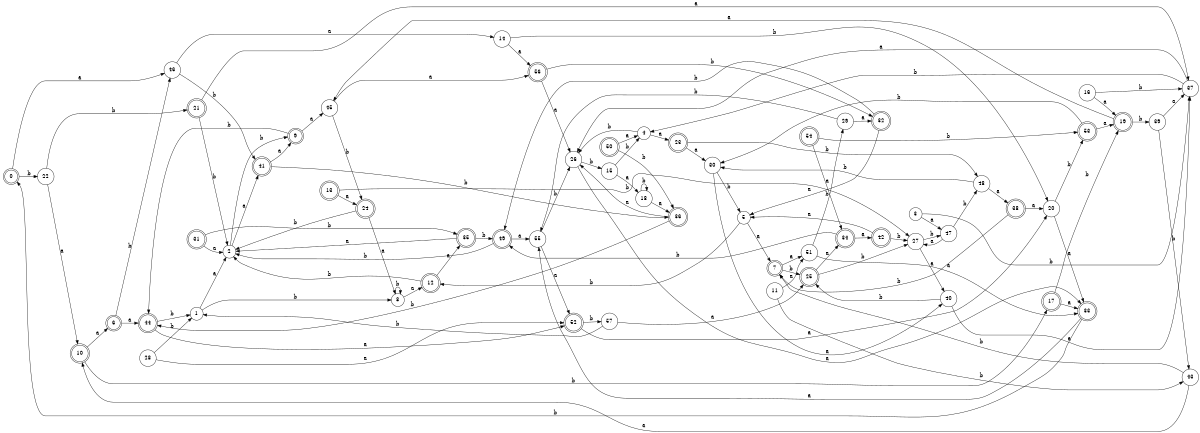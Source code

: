digraph n47_9 {
__start0 [label="" shape="none"];

rankdir=LR;
size="8,5";

s0 [style="rounded,filled", color="black", fillcolor="white" shape="doublecircle", label="0"];
s1 [style="filled", color="black", fillcolor="white" shape="circle", label="1"];
s2 [style="filled", color="black", fillcolor="white" shape="circle", label="2"];
s3 [style="filled", color="black", fillcolor="white" shape="circle", label="3"];
s4 [style="filled", color="black", fillcolor="white" shape="circle", label="4"];
s5 [style="filled", color="black", fillcolor="white" shape="circle", label="5"];
s6 [style="rounded,filled", color="black", fillcolor="white" shape="doublecircle", label="6"];
s7 [style="rounded,filled", color="black", fillcolor="white" shape="doublecircle", label="7"];
s8 [style="filled", color="black", fillcolor="white" shape="circle", label="8"];
s9 [style="rounded,filled", color="black", fillcolor="white" shape="doublecircle", label="9"];
s10 [style="rounded,filled", color="black", fillcolor="white" shape="doublecircle", label="10"];
s11 [style="filled", color="black", fillcolor="white" shape="circle", label="11"];
s12 [style="rounded,filled", color="black", fillcolor="white" shape="doublecircle", label="12"];
s13 [style="rounded,filled", color="black", fillcolor="white" shape="doublecircle", label="13"];
s14 [style="filled", color="black", fillcolor="white" shape="circle", label="14"];
s15 [style="filled", color="black", fillcolor="white" shape="circle", label="15"];
s16 [style="filled", color="black", fillcolor="white" shape="circle", label="16"];
s17 [style="rounded,filled", color="black", fillcolor="white" shape="doublecircle", label="17"];
s18 [style="filled", color="black", fillcolor="white" shape="circle", label="18"];
s19 [style="rounded,filled", color="black", fillcolor="white" shape="doublecircle", label="19"];
s20 [style="filled", color="black", fillcolor="white" shape="circle", label="20"];
s21 [style="rounded,filled", color="black", fillcolor="white" shape="doublecircle", label="21"];
s22 [style="filled", color="black", fillcolor="white" shape="circle", label="22"];
s23 [style="rounded,filled", color="black", fillcolor="white" shape="doublecircle", label="23"];
s24 [style="rounded,filled", color="black", fillcolor="white" shape="doublecircle", label="24"];
s25 [style="rounded,filled", color="black", fillcolor="white" shape="doublecircle", label="25"];
s26 [style="filled", color="black", fillcolor="white" shape="circle", label="26"];
s27 [style="filled", color="black", fillcolor="white" shape="circle", label="27"];
s28 [style="filled", color="black", fillcolor="white" shape="circle", label="28"];
s29 [style="filled", color="black", fillcolor="white" shape="circle", label="29"];
s30 [style="filled", color="black", fillcolor="white" shape="circle", label="30"];
s31 [style="rounded,filled", color="black", fillcolor="white" shape="doublecircle", label="31"];
s32 [style="rounded,filled", color="black", fillcolor="white" shape="doublecircle", label="32"];
s33 [style="rounded,filled", color="black", fillcolor="white" shape="doublecircle", label="33"];
s34 [style="rounded,filled", color="black", fillcolor="white" shape="doublecircle", label="34"];
s35 [style="rounded,filled", color="black", fillcolor="white" shape="doublecircle", label="35"];
s36 [style="rounded,filled", color="black", fillcolor="white" shape="doublecircle", label="36"];
s37 [style="filled", color="black", fillcolor="white" shape="circle", label="37"];
s38 [style="rounded,filled", color="black", fillcolor="white" shape="doublecircle", label="38"];
s39 [style="filled", color="black", fillcolor="white" shape="circle", label="39"];
s40 [style="filled", color="black", fillcolor="white" shape="circle", label="40"];
s41 [style="rounded,filled", color="black", fillcolor="white" shape="doublecircle", label="41"];
s42 [style="rounded,filled", color="black", fillcolor="white" shape="doublecircle", label="42"];
s43 [style="filled", color="black", fillcolor="white" shape="circle", label="43"];
s44 [style="rounded,filled", color="black", fillcolor="white" shape="doublecircle", label="44"];
s45 [style="filled", color="black", fillcolor="white" shape="circle", label="45"];
s46 [style="filled", color="black", fillcolor="white" shape="circle", label="46"];
s47 [style="filled", color="black", fillcolor="white" shape="circle", label="47"];
s48 [style="filled", color="black", fillcolor="white" shape="circle", label="48"];
s49 [style="rounded,filled", color="black", fillcolor="white" shape="doublecircle", label="49"];
s50 [style="rounded,filled", color="black", fillcolor="white" shape="doublecircle", label="50"];
s51 [style="filled", color="black", fillcolor="white" shape="circle", label="51"];
s52 [style="rounded,filled", color="black", fillcolor="white" shape="doublecircle", label="52"];
s53 [style="rounded,filled", color="black", fillcolor="white" shape="doublecircle", label="53"];
s54 [style="rounded,filled", color="black", fillcolor="white" shape="doublecircle", label="54"];
s55 [style="filled", color="black", fillcolor="white" shape="circle", label="55"];
s56 [style="rounded,filled", color="black", fillcolor="white" shape="doublecircle", label="56"];
s57 [style="filled", color="black", fillcolor="white" shape="circle", label="57"];
s0 -> s46 [label="a"];
s0 -> s22 [label="b"];
s1 -> s2 [label="a"];
s1 -> s8 [label="b"];
s2 -> s41 [label="a"];
s2 -> s9 [label="b"];
s3 -> s47 [label="a"];
s3 -> s37 [label="b"];
s4 -> s23 [label="a"];
s4 -> s26 [label="b"];
s5 -> s7 [label="a"];
s5 -> s12 [label="b"];
s6 -> s44 [label="a"];
s6 -> s46 [label="b"];
s7 -> s51 [label="a"];
s7 -> s25 [label="b"];
s8 -> s12 [label="a"];
s8 -> s8 [label="b"];
s9 -> s45 [label="a"];
s9 -> s44 [label="b"];
s10 -> s6 [label="a"];
s10 -> s17 [label="b"];
s11 -> s51 [label="a"];
s11 -> s43 [label="b"];
s12 -> s35 [label="a"];
s12 -> s2 [label="b"];
s13 -> s24 [label="a"];
s13 -> s27 [label="b"];
s14 -> s56 [label="a"];
s14 -> s20 [label="b"];
s15 -> s18 [label="a"];
s15 -> s4 [label="b"];
s16 -> s19 [label="a"];
s16 -> s37 [label="b"];
s17 -> s33 [label="a"];
s17 -> s19 [label="b"];
s18 -> s36 [label="a"];
s18 -> s18 [label="b"];
s19 -> s45 [label="a"];
s19 -> s39 [label="b"];
s20 -> s33 [label="a"];
s20 -> s53 [label="b"];
s21 -> s37 [label="a"];
s21 -> s2 [label="b"];
s22 -> s10 [label="a"];
s22 -> s21 [label="b"];
s23 -> s30 [label="a"];
s23 -> s48 [label="b"];
s24 -> s8 [label="a"];
s24 -> s2 [label="b"];
s25 -> s34 [label="a"];
s25 -> s27 [label="b"];
s26 -> s33 [label="a"];
s26 -> s15 [label="b"];
s27 -> s40 [label="a"];
s27 -> s47 [label="b"];
s28 -> s52 [label="a"];
s28 -> s1 [label="b"];
s29 -> s32 [label="a"];
s29 -> s55 [label="b"];
s30 -> s40 [label="a"];
s30 -> s5 [label="b"];
s31 -> s2 [label="a"];
s31 -> s35 [label="b"];
s32 -> s5 [label="a"];
s32 -> s49 [label="b"];
s33 -> s55 [label="a"];
s33 -> s0 [label="b"];
s34 -> s42 [label="a"];
s34 -> s49 [label="b"];
s35 -> s2 [label="a"];
s35 -> s49 [label="b"];
s36 -> s26 [label="a"];
s36 -> s44 [label="b"];
s37 -> s26 [label="a"];
s37 -> s4 [label="b"];
s38 -> s20 [label="a"];
s38 -> s7 [label="b"];
s39 -> s37 [label="a"];
s39 -> s43 [label="b"];
s40 -> s37 [label="a"];
s40 -> s25 [label="b"];
s41 -> s9 [label="a"];
s41 -> s36 [label="b"];
s42 -> s5 [label="a"];
s42 -> s27 [label="b"];
s43 -> s10 [label="a"];
s43 -> s7 [label="b"];
s44 -> s52 [label="a"];
s44 -> s1 [label="b"];
s45 -> s56 [label="a"];
s45 -> s24 [label="b"];
s46 -> s14 [label="a"];
s46 -> s41 [label="b"];
s47 -> s27 [label="a"];
s47 -> s48 [label="b"];
s48 -> s38 [label="a"];
s48 -> s30 [label="b"];
s49 -> s55 [label="a"];
s49 -> s2 [label="b"];
s50 -> s4 [label="a"];
s50 -> s36 [label="b"];
s51 -> s33 [label="a"];
s51 -> s29 [label="b"];
s52 -> s20 [label="a"];
s52 -> s57 [label="b"];
s53 -> s19 [label="a"];
s53 -> s30 [label="b"];
s54 -> s34 [label="a"];
s54 -> s53 [label="b"];
s55 -> s52 [label="a"];
s55 -> s26 [label="b"];
s56 -> s26 [label="a"];
s56 -> s32 [label="b"];
s57 -> s25 [label="a"];
s57 -> s1 [label="b"];

}